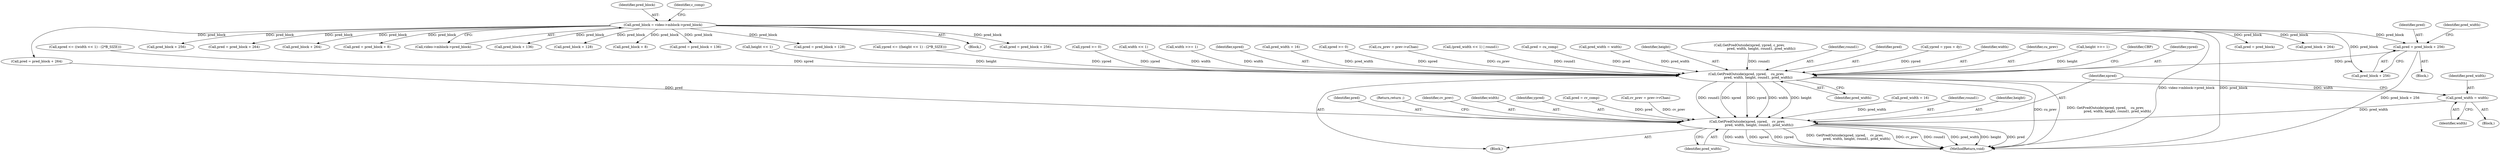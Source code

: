 digraph "0_Android_961e5ac5788b52304e64b9a509781beaf5201fb0@pointer" {
"1001389" [label="(Call,pred = pred_block + 256)"];
"1000605" [label="(Call,pred_block = video->mblock->pred_block)"];
"1001405" [label="(Call,GetPredOutside(xpred, ypred,    cu_prev,\n                       pred, width, height, round1, pred_width))"];
"1001432" [label="(Call,pred_width = width)"];
"1001435" [label="(Call,GetPredOutside(xpred, ypred,    cv_prev,\n                       pred, width, height, round1, pred_width))"];
"1001424" [label="(Call,pred_width = 16)"];
"1000201" [label="(Block,)"];
"1001442" [label="(Identifier,round1)"];
"1001233" [label="(Call,ypred = ypos + dy)"];
"1001433" [label="(Identifier,pred_width)"];
"1001441" [label="(Identifier,height)"];
"1001304" [label="(Call,pred = pred_block + 256)"];
"1001439" [label="(Identifier,pred)"];
"1001428" [label="(Block,)"];
"1000650" [label="(Call,pred = pred_block)"];
"1001410" [label="(Identifier,width)"];
"1001408" [label="(Identifier,cu_prev)"];
"1001346" [label="(Call,pred_block + 264)"];
"1001444" [label="(Return,return ;)"];
"1001443" [label="(Identifier,pred_width)"];
"1000605" [label="(Call,pred_block = video->mblock->pred_block)"];
"1001215" [label="(Call,height >>= 1)"];
"1001416" [label="(Identifier,CBP)"];
"1001434" [label="(Identifier,width)"];
"1001407" [label="(Identifier,ypred)"];
"1001274" [label="(Call,xpred <= ((width << 1) - (2*B_SIZE)))"];
"1001405" [label="(Call,GetPredOutside(xpred, ypred,    cu_prev,\n                       pred, width, height, round1, pred_width))"];
"1001445" [label="(MethodReturn,void)"];
"1001395" [label="(Identifier,pred_width)"];
"1001306" [label="(Call,pred_block + 256)"];
"1001344" [label="(Call,pred = pred_block + 264)"];
"1001388" [label="(Block,)"];
"1001421" [label="(Call,pred_block + 264)"];
"1001290" [label="(Call,height << 1)"];
"1001438" [label="(Identifier,cv_prev)"];
"1000754" [label="(Call,pred = pred_block + 8)"];
"1001287" [label="(Call,ypred <= ((height << 1) - (2*B_SIZE)))"];
"1001284" [label="(Call,ypred >= 0)"];
"1000607" [label="(Call,video->mblock->pred_block)"];
"1001390" [label="(Identifier,pred)"];
"1001277" [label="(Call,width << 1)"];
"1001212" [label="(Call,width >>= 1)"];
"1000976" [label="(Call,pred_block + 136)"];
"1001406" [label="(Identifier,xpred)"];
"1001394" [label="(Call,pred_width = 16)"];
"1001440" [label="(Identifier,width)"];
"1001432" [label="(Call,pred_width = width)"];
"1000864" [label="(Call,pred_block + 128)"];
"1001391" [label="(Call,pred_block + 256)"];
"1001270" [label="(Call,xpred >= 0)"];
"1001435" [label="(Call,GetPredOutside(xpred, ypred,    cv_prev,\n                       pred, width, height, round1, pred_width))"];
"1000756" [label="(Call,pred_block + 8)"];
"1001218" [label="(Call,cu_prev = prev->uChan)"];
"1001039" [label="(Call,(pred_width << 1) | round1)"];
"1000606" [label="(Identifier,pred_block)"];
"1001419" [label="(Call,pred = pred_block + 264)"];
"1001381" [label="(Block,)"];
"1001399" [label="(Call,pred = cu_comp)"];
"1001402" [label="(Call,pred_width = width)"];
"1001437" [label="(Identifier,ypred)"];
"1001411" [label="(Identifier,height)"];
"1001046" [label="(Call,GetPredOutside(xpred, ypred, c_prev,\n                       pred, width, height, round1, pred_width))"];
"1000613" [label="(Identifier,c_comp)"];
"1001436" [label="(Identifier,xpred)"];
"1001389" [label="(Call,pred = pred_block + 256)"];
"1001429" [label="(Call,pred = cv_comp)"];
"1001223" [label="(Call,cv_prev = prev->vChan)"];
"1001413" [label="(Identifier,pred_width)"];
"1000974" [label="(Call,pred = pred_block + 136)"];
"1000862" [label="(Call,pred = pred_block + 128)"];
"1001412" [label="(Identifier,round1)"];
"1001409" [label="(Identifier,pred)"];
"1001389" -> "1001388"  [label="AST: "];
"1001389" -> "1001391"  [label="CFG: "];
"1001390" -> "1001389"  [label="AST: "];
"1001391" -> "1001389"  [label="AST: "];
"1001395" -> "1001389"  [label="CFG: "];
"1001389" -> "1001445"  [label="DDG: pred_block + 256"];
"1000605" -> "1001389"  [label="DDG: pred_block"];
"1001389" -> "1001405"  [label="DDG: pred"];
"1000605" -> "1000201"  [label="AST: "];
"1000605" -> "1000607"  [label="CFG: "];
"1000606" -> "1000605"  [label="AST: "];
"1000607" -> "1000605"  [label="AST: "];
"1000613" -> "1000605"  [label="CFG: "];
"1000605" -> "1001445"  [label="DDG: video->mblock->pred_block"];
"1000605" -> "1001445"  [label="DDG: pred_block"];
"1000605" -> "1000650"  [label="DDG: pred_block"];
"1000605" -> "1000754"  [label="DDG: pred_block"];
"1000605" -> "1000756"  [label="DDG: pred_block"];
"1000605" -> "1000862"  [label="DDG: pred_block"];
"1000605" -> "1000864"  [label="DDG: pred_block"];
"1000605" -> "1000974"  [label="DDG: pred_block"];
"1000605" -> "1000976"  [label="DDG: pred_block"];
"1000605" -> "1001304"  [label="DDG: pred_block"];
"1000605" -> "1001306"  [label="DDG: pred_block"];
"1000605" -> "1001344"  [label="DDG: pred_block"];
"1000605" -> "1001346"  [label="DDG: pred_block"];
"1000605" -> "1001391"  [label="DDG: pred_block"];
"1000605" -> "1001419"  [label="DDG: pred_block"];
"1000605" -> "1001421"  [label="DDG: pred_block"];
"1001405" -> "1001381"  [label="AST: "];
"1001405" -> "1001413"  [label="CFG: "];
"1001406" -> "1001405"  [label="AST: "];
"1001407" -> "1001405"  [label="AST: "];
"1001408" -> "1001405"  [label="AST: "];
"1001409" -> "1001405"  [label="AST: "];
"1001410" -> "1001405"  [label="AST: "];
"1001411" -> "1001405"  [label="AST: "];
"1001412" -> "1001405"  [label="AST: "];
"1001413" -> "1001405"  [label="AST: "];
"1001416" -> "1001405"  [label="CFG: "];
"1001405" -> "1001445"  [label="DDG: GetPredOutside(xpred, ypred,    cu_prev,\n                       pred, width, height, round1, pred_width)"];
"1001405" -> "1001445"  [label="DDG: cu_prev"];
"1001274" -> "1001405"  [label="DDG: xpred"];
"1001270" -> "1001405"  [label="DDG: xpred"];
"1001287" -> "1001405"  [label="DDG: ypred"];
"1001284" -> "1001405"  [label="DDG: ypred"];
"1001233" -> "1001405"  [label="DDG: ypred"];
"1001218" -> "1001405"  [label="DDG: cu_prev"];
"1001399" -> "1001405"  [label="DDG: pred"];
"1001277" -> "1001405"  [label="DDG: width"];
"1001212" -> "1001405"  [label="DDG: width"];
"1001215" -> "1001405"  [label="DDG: height"];
"1001290" -> "1001405"  [label="DDG: height"];
"1001039" -> "1001405"  [label="DDG: round1"];
"1001046" -> "1001405"  [label="DDG: round1"];
"1001402" -> "1001405"  [label="DDG: pred_width"];
"1001394" -> "1001405"  [label="DDG: pred_width"];
"1001405" -> "1001432"  [label="DDG: width"];
"1001405" -> "1001435"  [label="DDG: xpred"];
"1001405" -> "1001435"  [label="DDG: ypred"];
"1001405" -> "1001435"  [label="DDG: width"];
"1001405" -> "1001435"  [label="DDG: height"];
"1001405" -> "1001435"  [label="DDG: round1"];
"1001432" -> "1001428"  [label="AST: "];
"1001432" -> "1001434"  [label="CFG: "];
"1001433" -> "1001432"  [label="AST: "];
"1001434" -> "1001432"  [label="AST: "];
"1001436" -> "1001432"  [label="CFG: "];
"1001432" -> "1001435"  [label="DDG: pred_width"];
"1001435" -> "1001381"  [label="AST: "];
"1001435" -> "1001443"  [label="CFG: "];
"1001436" -> "1001435"  [label="AST: "];
"1001437" -> "1001435"  [label="AST: "];
"1001438" -> "1001435"  [label="AST: "];
"1001439" -> "1001435"  [label="AST: "];
"1001440" -> "1001435"  [label="AST: "];
"1001441" -> "1001435"  [label="AST: "];
"1001442" -> "1001435"  [label="AST: "];
"1001443" -> "1001435"  [label="AST: "];
"1001444" -> "1001435"  [label="CFG: "];
"1001435" -> "1001445"  [label="DDG: pred"];
"1001435" -> "1001445"  [label="DDG: width"];
"1001435" -> "1001445"  [label="DDG: xpred"];
"1001435" -> "1001445"  [label="DDG: ypred"];
"1001435" -> "1001445"  [label="DDG: GetPredOutside(xpred, ypred,    cv_prev,\n                       pred, width, height, round1, pred_width)"];
"1001435" -> "1001445"  [label="DDG: cv_prev"];
"1001435" -> "1001445"  [label="DDG: round1"];
"1001435" -> "1001445"  [label="DDG: pred_width"];
"1001435" -> "1001445"  [label="DDG: height"];
"1001223" -> "1001435"  [label="DDG: cv_prev"];
"1001419" -> "1001435"  [label="DDG: pred"];
"1001429" -> "1001435"  [label="DDG: pred"];
"1001424" -> "1001435"  [label="DDG: pred_width"];
}
